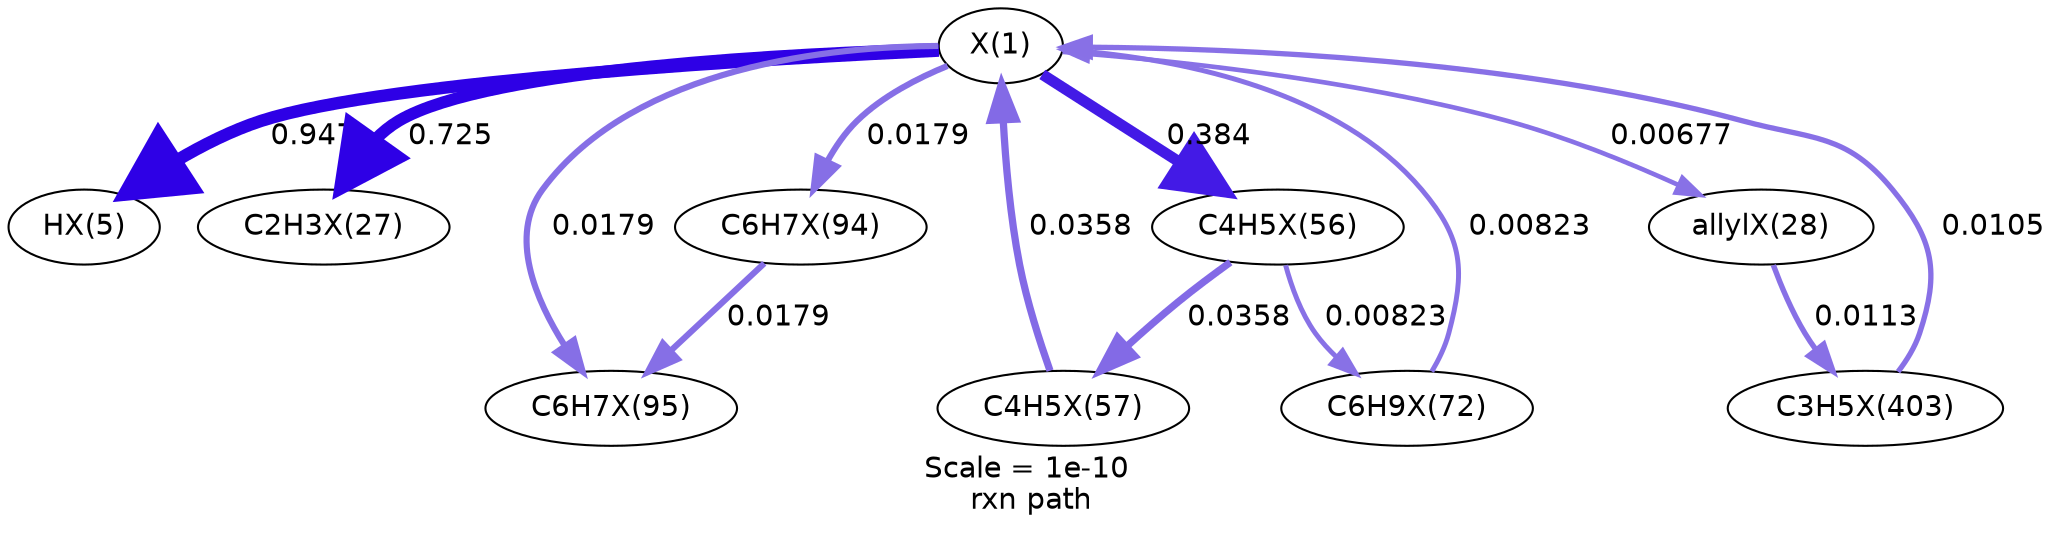 digraph reaction_paths {
center=1;
s34 -> s35[fontname="Helvetica", style="setlinewidth(5.96)", arrowsize=2.98, color="0.7, 1.45, 0.9"
, label=" 0.947"];
s34 -> s36[fontname="Helvetica", style="setlinewidth(5.76)", arrowsize=2.88, color="0.7, 1.23, 0.9"
, label=" 0.725"];
s34 -> s47[fontname="Helvetica", style="setlinewidth(5.28)", arrowsize=2.64, color="0.7, 0.884, 0.9"
, label=" 0.384"];
s48 -> s34[fontname="Helvetica", style="setlinewidth(3.49)", arrowsize=1.74, color="0.7, 0.536, 0.9"
, label=" 0.0358"];
s34 -> s55[fontname="Helvetica", style="setlinewidth(2.96)", arrowsize=1.48, color="0.7, 0.518, 0.9"
, label=" 0.0179"];
s34 -> s54[fontname="Helvetica", style="setlinewidth(2.96)", arrowsize=1.48, color="0.7, 0.518, 0.9"
, label=" 0.0179"];
s51 -> s34[fontname="Helvetica", style="setlinewidth(2.38)", arrowsize=1.19, color="0.7, 0.508, 0.9"
, label=" 0.00823"];
s34 -> s37[fontname="Helvetica", style="setlinewidth(2.23)", arrowsize=1.11, color="0.7, 0.507, 0.9"
, label=" 0.00677"];
s77 -> s34[fontname="Helvetica", style="setlinewidth(2.56)", arrowsize=1.28, color="0.7, 0.51, 0.9"
, label=" 0.0105"];
s47 -> s48[fontname="Helvetica", style="setlinewidth(3.49)", arrowsize=1.74, color="0.7, 0.536, 0.9"
, label=" 0.0358"];
s47 -> s51[fontname="Helvetica", style="setlinewidth(2.38)", arrowsize=1.19, color="0.7, 0.508, 0.9"
, label=" 0.00823"];
s54 -> s55[fontname="Helvetica", style="setlinewidth(2.96)", arrowsize=1.48, color="0.7, 0.518, 0.9"
, label=" 0.0179"];
s37 -> s77[fontname="Helvetica", style="setlinewidth(2.61)", arrowsize=1.31, color="0.7, 0.511, 0.9"
, label=" 0.0113"];
s34 [ fontname="Helvetica", label="X(1)"];
s35 [ fontname="Helvetica", label="HX(5)"];
s36 [ fontname="Helvetica", label="C2H3X(27)"];
s37 [ fontname="Helvetica", label="allylX(28)"];
s47 [ fontname="Helvetica", label="C4H5X(56)"];
s48 [ fontname="Helvetica", label="C4H5X(57)"];
s51 [ fontname="Helvetica", label="C6H9X(72)"];
s54 [ fontname="Helvetica", label="C6H7X(94)"];
s55 [ fontname="Helvetica", label="C6H7X(95)"];
s77 [ fontname="Helvetica", label="C3H5X(403)"];
 label = "Scale = 1e-10\l rxn path";
 fontname = "Helvetica";
}

